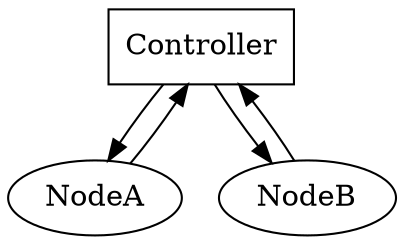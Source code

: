 digraph {
	{
		Controller [
			shape = record
		]
	}
	Controller -> NodeA;
	Controller -> NodeB;
	NodeA -> Controller;
	NodeB -> Controller;
}
